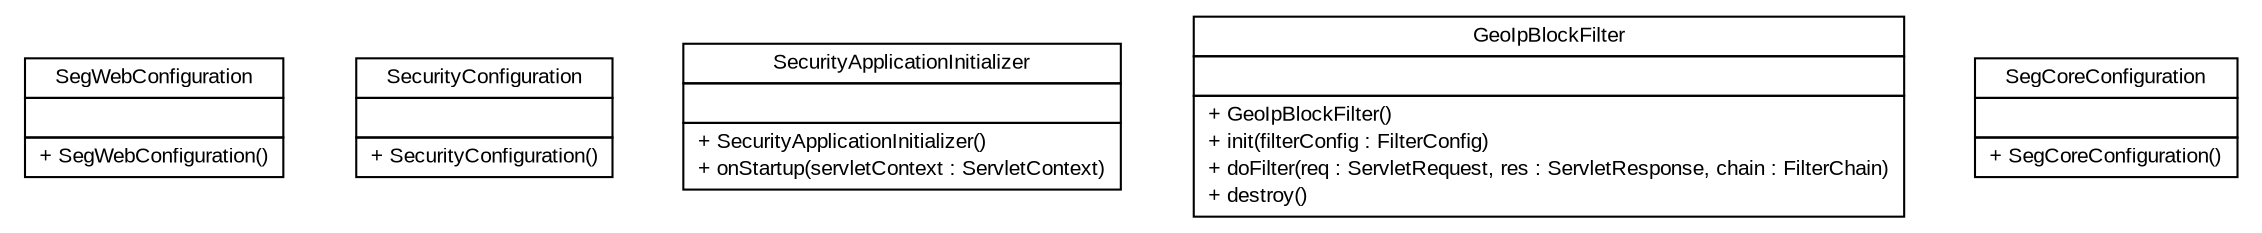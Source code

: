 #!/usr/local/bin/dot
#
# Class diagram 
# Generated by UMLGraph version R5_6 (http://www.umlgraph.org/)
#

digraph G {
	edge [fontname="arial",fontsize=10,labelfontname="arial",labelfontsize=10];
	node [fontname="arial",fontsize=10,shape=plaintext];
	nodesep=0.25;
	ranksep=0.5;
	// br.gov.to.sefaz.seg.configuration.SegWebConfiguration
	c118970 [label=<<table title="br.gov.to.sefaz.seg.configuration.SegWebConfiguration" border="0" cellborder="1" cellspacing="0" cellpadding="2" port="p" href="./SegWebConfiguration.html">
		<tr><td><table border="0" cellspacing="0" cellpadding="1">
<tr><td align="center" balign="center"> SegWebConfiguration </td></tr>
		</table></td></tr>
		<tr><td><table border="0" cellspacing="0" cellpadding="1">
<tr><td align="left" balign="left">  </td></tr>
		</table></td></tr>
		<tr><td><table border="0" cellspacing="0" cellpadding="1">
<tr><td align="left" balign="left"> + SegWebConfiguration() </td></tr>
		</table></td></tr>
		</table>>, URL="./SegWebConfiguration.html", fontname="arial", fontcolor="black", fontsize=10.0];
	// br.gov.to.sefaz.seg.configuration.SecurityConfiguration
	c118971 [label=<<table title="br.gov.to.sefaz.seg.configuration.SecurityConfiguration" border="0" cellborder="1" cellspacing="0" cellpadding="2" port="p" href="./SecurityConfiguration.html">
		<tr><td><table border="0" cellspacing="0" cellpadding="1">
<tr><td align="center" balign="center"> SecurityConfiguration </td></tr>
		</table></td></tr>
		<tr><td><table border="0" cellspacing="0" cellpadding="1">
<tr><td align="left" balign="left">  </td></tr>
		</table></td></tr>
		<tr><td><table border="0" cellspacing="0" cellpadding="1">
<tr><td align="left" balign="left"> + SecurityConfiguration() </td></tr>
		</table></td></tr>
		</table>>, URL="./SecurityConfiguration.html", fontname="arial", fontcolor="black", fontsize=10.0];
	// br.gov.to.sefaz.seg.configuration.SecurityApplicationInitializer
	c118972 [label=<<table title="br.gov.to.sefaz.seg.configuration.SecurityApplicationInitializer" border="0" cellborder="1" cellspacing="0" cellpadding="2" port="p" href="./SecurityApplicationInitializer.html">
		<tr><td><table border="0" cellspacing="0" cellpadding="1">
<tr><td align="center" balign="center"> SecurityApplicationInitializer </td></tr>
		</table></td></tr>
		<tr><td><table border="0" cellspacing="0" cellpadding="1">
<tr><td align="left" balign="left">  </td></tr>
		</table></td></tr>
		<tr><td><table border="0" cellspacing="0" cellpadding="1">
<tr><td align="left" balign="left"> + SecurityApplicationInitializer() </td></tr>
<tr><td align="left" balign="left"> + onStartup(servletContext : ServletContext) </td></tr>
		</table></td></tr>
		</table>>, URL="./SecurityApplicationInitializer.html", fontname="arial", fontcolor="black", fontsize=10.0];
	// br.gov.to.sefaz.seg.configuration.GeoIpBlockFilter
	c118973 [label=<<table title="br.gov.to.sefaz.seg.configuration.GeoIpBlockFilter" border="0" cellborder="1" cellspacing="0" cellpadding="2" port="p" href="./GeoIpBlockFilter.html">
		<tr><td><table border="0" cellspacing="0" cellpadding="1">
<tr><td align="center" balign="center"> GeoIpBlockFilter </td></tr>
		</table></td></tr>
		<tr><td><table border="0" cellspacing="0" cellpadding="1">
<tr><td align="left" balign="left">  </td></tr>
		</table></td></tr>
		<tr><td><table border="0" cellspacing="0" cellpadding="1">
<tr><td align="left" balign="left"> + GeoIpBlockFilter() </td></tr>
<tr><td align="left" balign="left"> + init(filterConfig : FilterConfig) </td></tr>
<tr><td align="left" balign="left"> + doFilter(req : ServletRequest, res : ServletResponse, chain : FilterChain) </td></tr>
<tr><td align="left" balign="left"> + destroy() </td></tr>
		</table></td></tr>
		</table>>, URL="./GeoIpBlockFilter.html", fontname="arial", fontcolor="black", fontsize=10.0];
	// br.gov.to.sefaz.seg.configuration.SegCoreConfiguration
	c118974 [label=<<table title="br.gov.to.sefaz.seg.configuration.SegCoreConfiguration" border="0" cellborder="1" cellspacing="0" cellpadding="2" port="p" href="./SegCoreConfiguration.html">
		<tr><td><table border="0" cellspacing="0" cellpadding="1">
<tr><td align="center" balign="center"> SegCoreConfiguration </td></tr>
		</table></td></tr>
		<tr><td><table border="0" cellspacing="0" cellpadding="1">
<tr><td align="left" balign="left">  </td></tr>
		</table></td></tr>
		<tr><td><table border="0" cellspacing="0" cellpadding="1">
<tr><td align="left" balign="left"> + SegCoreConfiguration() </td></tr>
		</table></td></tr>
		</table>>, URL="./SegCoreConfiguration.html", fontname="arial", fontcolor="black", fontsize=10.0];
}

